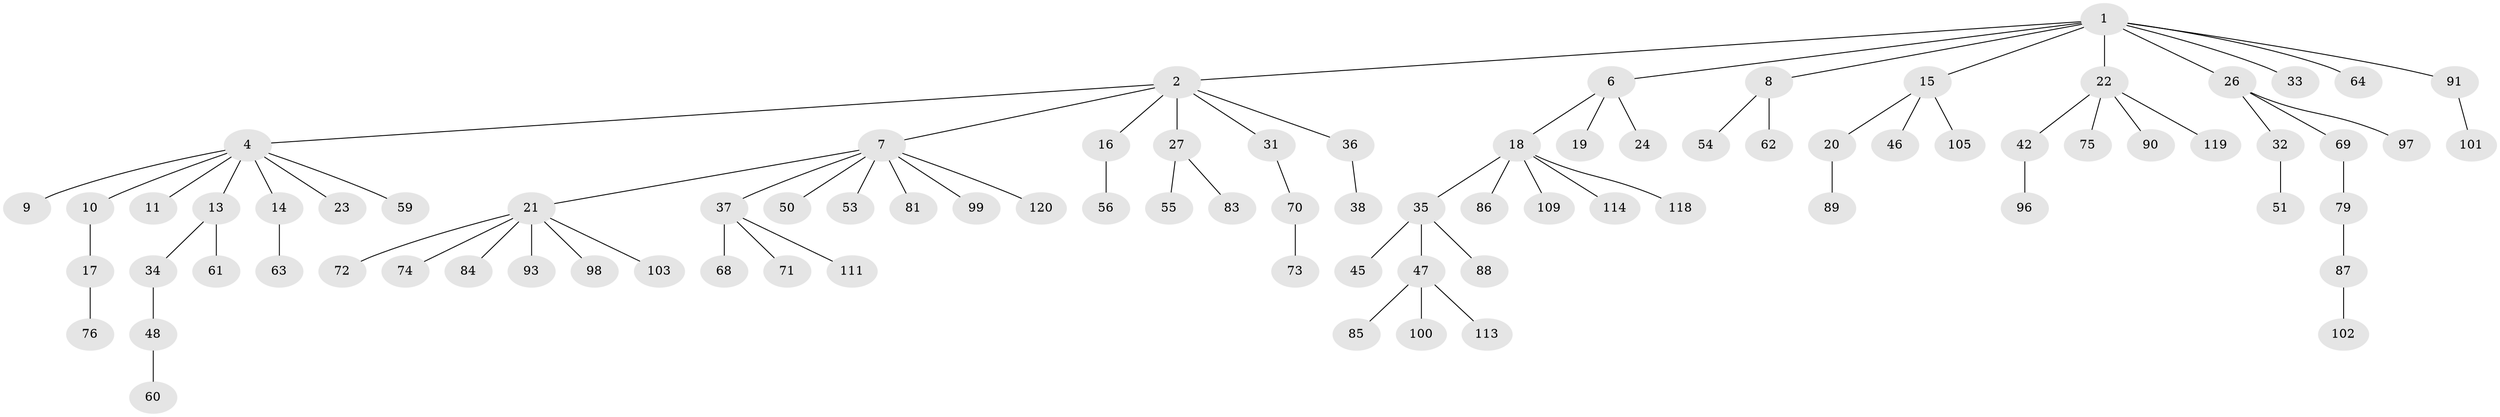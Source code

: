 // original degree distribution, {6: 0.025, 7: 0.008333333333333333, 5: 0.03333333333333333, 4: 0.075, 1: 0.525, 3: 0.11666666666666667, 2: 0.21666666666666667}
// Generated by graph-tools (version 1.1) at 2025/42/03/06/25 10:42:06]
// undirected, 85 vertices, 84 edges
graph export_dot {
graph [start="1"]
  node [color=gray90,style=filled];
  1 [super="+3"];
  2;
  4 [super="+5"];
  6 [super="+28"];
  7 [super="+12"];
  8 [super="+116"];
  9;
  10 [super="+92"];
  11 [super="+30"];
  13 [super="+41"];
  14;
  15 [super="+52"];
  16 [super="+40"];
  17 [super="+39"];
  18 [super="+65"];
  19 [super="+82"];
  20;
  21 [super="+67"];
  22 [super="+25"];
  23;
  24 [super="+77"];
  26 [super="+29"];
  27 [super="+43"];
  31 [super="+49"];
  32 [super="+57"];
  33;
  34;
  35;
  36;
  37 [super="+44"];
  38;
  42 [super="+58"];
  45 [super="+95"];
  46;
  47 [super="+66"];
  48;
  50;
  51 [super="+115"];
  53;
  54;
  55 [super="+78"];
  56 [super="+106"];
  59;
  60;
  61 [super="+107"];
  62;
  63;
  64;
  68;
  69;
  70 [super="+94"];
  71;
  72;
  73;
  74;
  75;
  76;
  79 [super="+80"];
  81;
  83;
  84;
  85;
  86 [super="+110"];
  87 [super="+117"];
  88;
  89;
  90;
  91 [super="+108"];
  93;
  96;
  97;
  98;
  99 [super="+112"];
  100 [super="+104"];
  101;
  102;
  103;
  105;
  109;
  111;
  113;
  114;
  118;
  119;
  120;
  1 -- 2;
  1 -- 8;
  1 -- 26;
  1 -- 33;
  1 -- 64;
  1 -- 22;
  1 -- 6;
  1 -- 91;
  1 -- 15;
  2 -- 4;
  2 -- 7;
  2 -- 16;
  2 -- 27;
  2 -- 31;
  2 -- 36;
  4 -- 9;
  4 -- 10;
  4 -- 14;
  4 -- 23;
  4 -- 11;
  4 -- 59;
  4 -- 13;
  6 -- 18;
  6 -- 19;
  6 -- 24;
  7 -- 21;
  7 -- 120;
  7 -- 81;
  7 -- 50;
  7 -- 99;
  7 -- 37;
  7 -- 53;
  8 -- 54;
  8 -- 62;
  10 -- 17;
  13 -- 34;
  13 -- 61;
  14 -- 63;
  15 -- 20;
  15 -- 46;
  15 -- 105;
  16 -- 56;
  17 -- 76;
  18 -- 35;
  18 -- 109;
  18 -- 86;
  18 -- 118;
  18 -- 114;
  20 -- 89;
  21 -- 84;
  21 -- 98;
  21 -- 103;
  21 -- 72;
  21 -- 74;
  21 -- 93;
  22 -- 75;
  22 -- 42;
  22 -- 90;
  22 -- 119;
  26 -- 69;
  26 -- 32;
  26 -- 97;
  27 -- 55;
  27 -- 83;
  31 -- 70;
  32 -- 51;
  34 -- 48;
  35 -- 45;
  35 -- 47;
  35 -- 88;
  36 -- 38;
  37 -- 71;
  37 -- 68;
  37 -- 111;
  42 -- 96;
  47 -- 85;
  47 -- 100;
  47 -- 113;
  48 -- 60;
  69 -- 79;
  70 -- 73;
  79 -- 87;
  87 -- 102;
  91 -- 101;
}
